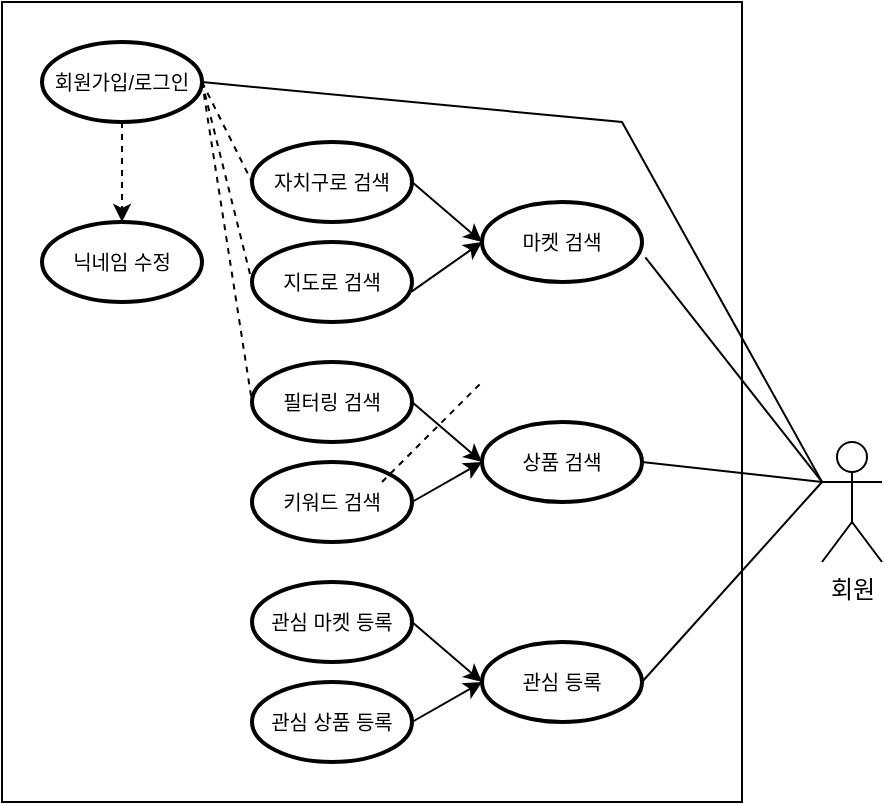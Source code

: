 <mxfile version="24.5.4" type="github">
  <diagram name="Page-1" id="piadK60WbA6z7g2CurAY">
    <mxGraphModel dx="795" dy="518" grid="1" gridSize="10" guides="1" tooltips="1" connect="1" arrows="1" fold="1" page="1" pageScale="1" pageWidth="850" pageHeight="1100" math="0" shadow="0">
      <root>
        <mxCell id="0" />
        <mxCell id="1" parent="0" />
        <mxCell id="Mvo8e3aLhk7k2C3iEwj--2" value="" style="rounded=0;whiteSpace=wrap;html=1;" vertex="1" parent="1">
          <mxGeometry x="220" width="370" height="400" as="geometry" />
        </mxCell>
        <mxCell id="Mvo8e3aLhk7k2C3iEwj--5" value="마켓 검색" style="strokeWidth=2;html=1;shape=mxgraph.flowchart.start_1;whiteSpace=wrap;fontSize=10;" vertex="1" parent="1">
          <mxGeometry x="460" y="100" width="80" height="40" as="geometry" />
        </mxCell>
        <mxCell id="Mvo8e3aLhk7k2C3iEwj--6" value="회원" style="shape=umlActor;verticalLabelPosition=bottom;verticalAlign=top;html=1;outlineConnect=0;" vertex="1" parent="1">
          <mxGeometry x="630" y="220" width="30" height="60" as="geometry" />
        </mxCell>
        <mxCell id="Mvo8e3aLhk7k2C3iEwj--9" value="상품 검색" style="strokeWidth=2;html=1;shape=mxgraph.flowchart.start_1;whiteSpace=wrap;fontSize=10;" vertex="1" parent="1">
          <mxGeometry x="460" y="210" width="80" height="40" as="geometry" />
        </mxCell>
        <mxCell id="Mvo8e3aLhk7k2C3iEwj--10" value="관심 등록" style="strokeWidth=2;html=1;shape=mxgraph.flowchart.start_1;whiteSpace=wrap;fontSize=10;" vertex="1" parent="1">
          <mxGeometry x="460" y="320" width="80" height="40" as="geometry" />
        </mxCell>
        <mxCell id="Mvo8e3aLhk7k2C3iEwj--11" value="필터링 검색" style="strokeWidth=2;html=1;shape=mxgraph.flowchart.start_1;whiteSpace=wrap;fontSize=10;" vertex="1" parent="1">
          <mxGeometry x="345" y="180" width="80" height="40" as="geometry" />
        </mxCell>
        <mxCell id="Mvo8e3aLhk7k2C3iEwj--12" value="키워드 검색" style="strokeWidth=2;html=1;shape=mxgraph.flowchart.start_1;whiteSpace=wrap;fontSize=10;" vertex="1" parent="1">
          <mxGeometry x="345" y="230" width="80" height="40" as="geometry" />
        </mxCell>
        <mxCell id="Mvo8e3aLhk7k2C3iEwj--16" value="" style="endArrow=classic;html=1;rounded=0;entryX=0;entryY=0.5;entryDx=0;entryDy=0;entryPerimeter=0;exitX=1;exitY=0.5;exitDx=0;exitDy=0;exitPerimeter=0;" edge="1" parent="1" source="Mvo8e3aLhk7k2C3iEwj--11" target="Mvo8e3aLhk7k2C3iEwj--9">
          <mxGeometry width="50" height="50" relative="1" as="geometry">
            <mxPoint x="460" y="390" as="sourcePoint" />
            <mxPoint x="430" y="320" as="targetPoint" />
          </mxGeometry>
        </mxCell>
        <mxCell id="Mvo8e3aLhk7k2C3iEwj--17" value="" style="endArrow=classic;html=1;rounded=0;entryX=0;entryY=0.5;entryDx=0;entryDy=0;entryPerimeter=0;exitX=1;exitY=0.5;exitDx=0;exitDy=0;exitPerimeter=0;" edge="1" parent="1" source="Mvo8e3aLhk7k2C3iEwj--12" target="Mvo8e3aLhk7k2C3iEwj--9">
          <mxGeometry width="50" height="50" relative="1" as="geometry">
            <mxPoint x="410" y="260" as="sourcePoint" />
            <mxPoint x="460" y="210" as="targetPoint" />
          </mxGeometry>
        </mxCell>
        <mxCell id="Mvo8e3aLhk7k2C3iEwj--24" value="회원가입/로그인" style="strokeWidth=2;html=1;shape=mxgraph.flowchart.start_1;whiteSpace=wrap;fontSize=10;" vertex="1" parent="1">
          <mxGeometry x="240" y="20" width="80" height="40" as="geometry" />
        </mxCell>
        <mxCell id="Mvo8e3aLhk7k2C3iEwj--27" value="" style="endArrow=none;html=1;rounded=0;exitX=0;exitY=0.333;exitDx=0;exitDy=0;exitPerimeter=0;entryX=1.021;entryY=0.692;entryDx=0;entryDy=0;entryPerimeter=0;" edge="1" parent="1" source="Mvo8e3aLhk7k2C3iEwj--6" target="Mvo8e3aLhk7k2C3iEwj--5">
          <mxGeometry width="50" height="50" relative="1" as="geometry">
            <mxPoint x="310" y="220" as="sourcePoint" />
            <mxPoint x="360" y="170" as="targetPoint" />
          </mxGeometry>
        </mxCell>
        <mxCell id="Mvo8e3aLhk7k2C3iEwj--28" value="" style="endArrow=none;html=1;rounded=0;entryX=1;entryY=0.5;entryDx=0;entryDy=0;entryPerimeter=0;exitX=0;exitY=0.333;exitDx=0;exitDy=0;exitPerimeter=0;" edge="1" parent="1" source="Mvo8e3aLhk7k2C3iEwj--6" target="Mvo8e3aLhk7k2C3iEwj--9">
          <mxGeometry width="50" height="50" relative="1" as="geometry">
            <mxPoint x="310" y="220" as="sourcePoint" />
            <mxPoint x="360" y="170" as="targetPoint" />
          </mxGeometry>
        </mxCell>
        <mxCell id="Mvo8e3aLhk7k2C3iEwj--29" value="" style="endArrow=none;html=1;rounded=0;entryX=0;entryY=0.333;entryDx=0;entryDy=0;entryPerimeter=0;exitX=1;exitY=0.5;exitDx=0;exitDy=0;exitPerimeter=0;" edge="1" parent="1" source="Mvo8e3aLhk7k2C3iEwj--10" target="Mvo8e3aLhk7k2C3iEwj--6">
          <mxGeometry width="50" height="50" relative="1" as="geometry">
            <mxPoint x="310" y="220" as="sourcePoint" />
            <mxPoint x="620" y="320" as="targetPoint" />
          </mxGeometry>
        </mxCell>
        <mxCell id="Mvo8e3aLhk7k2C3iEwj--32" value="관심 마켓 등록" style="strokeWidth=2;html=1;shape=mxgraph.flowchart.start_1;whiteSpace=wrap;fontSize=10;" vertex="1" parent="1">
          <mxGeometry x="345" y="290" width="80" height="40" as="geometry" />
        </mxCell>
        <mxCell id="Mvo8e3aLhk7k2C3iEwj--33" value="관심 상품 등록" style="strokeWidth=2;html=1;shape=mxgraph.flowchart.start_1;whiteSpace=wrap;fontSize=10;" vertex="1" parent="1">
          <mxGeometry x="345" y="340" width="80" height="40" as="geometry" />
        </mxCell>
        <mxCell id="Mvo8e3aLhk7k2C3iEwj--34" value="" style="endArrow=classic;html=1;rounded=0;exitX=1;exitY=0.5;exitDx=0;exitDy=0;exitPerimeter=0;entryX=0;entryY=0.5;entryDx=0;entryDy=0;entryPerimeter=0;" edge="1" parent="1" source="Mvo8e3aLhk7k2C3iEwj--32" target="Mvo8e3aLhk7k2C3iEwj--10">
          <mxGeometry width="50" height="50" relative="1" as="geometry">
            <mxPoint x="360" y="300" as="sourcePoint" />
            <mxPoint x="410" y="250" as="targetPoint" />
          </mxGeometry>
        </mxCell>
        <mxCell id="Mvo8e3aLhk7k2C3iEwj--35" value="" style="endArrow=classic;html=1;rounded=0;exitX=1;exitY=0.5;exitDx=0;exitDy=0;exitPerimeter=0;entryX=0;entryY=0.5;entryDx=0;entryDy=0;entryPerimeter=0;" edge="1" parent="1" source="Mvo8e3aLhk7k2C3iEwj--33" target="Mvo8e3aLhk7k2C3iEwj--10">
          <mxGeometry width="50" height="50" relative="1" as="geometry">
            <mxPoint x="360" y="300" as="sourcePoint" />
            <mxPoint x="410" y="250" as="targetPoint" />
          </mxGeometry>
        </mxCell>
        <mxCell id="Mvo8e3aLhk7k2C3iEwj--36" value="닉네임 수정" style="strokeWidth=2;html=1;shape=mxgraph.flowchart.start_1;whiteSpace=wrap;fontSize=10;" vertex="1" parent="1">
          <mxGeometry x="240" y="110" width="80" height="40" as="geometry" />
        </mxCell>
        <mxCell id="Mvo8e3aLhk7k2C3iEwj--38" value="" style="endArrow=none;html=1;rounded=0;exitX=1;exitY=0.5;exitDx=0;exitDy=0;exitPerimeter=0;" edge="1" parent="1" source="Mvo8e3aLhk7k2C3iEwj--24">
          <mxGeometry width="50" height="50" relative="1" as="geometry">
            <mxPoint x="360" y="300" as="sourcePoint" />
            <mxPoint x="630" y="240" as="targetPoint" />
            <Array as="points">
              <mxPoint x="530" y="60" />
            </Array>
          </mxGeometry>
        </mxCell>
        <mxCell id="Mvo8e3aLhk7k2C3iEwj--40" value="자치구로 검색" style="strokeWidth=2;html=1;shape=mxgraph.flowchart.start_1;whiteSpace=wrap;fontSize=10;" vertex="1" parent="1">
          <mxGeometry x="345" y="70" width="80" height="40" as="geometry" />
        </mxCell>
        <mxCell id="Mvo8e3aLhk7k2C3iEwj--41" value="지도로 검색" style="strokeWidth=2;html=1;shape=mxgraph.flowchart.start_1;whiteSpace=wrap;fontSize=10;" vertex="1" parent="1">
          <mxGeometry x="345" y="120" width="80" height="40" as="geometry" />
        </mxCell>
        <mxCell id="Mvo8e3aLhk7k2C3iEwj--42" value="" style="endArrow=classic;html=1;rounded=0;exitX=1;exitY=0.5;exitDx=0;exitDy=0;exitPerimeter=0;entryX=0;entryY=0.5;entryDx=0;entryDy=0;entryPerimeter=0;" edge="1" parent="1" source="Mvo8e3aLhk7k2C3iEwj--40" target="Mvo8e3aLhk7k2C3iEwj--5">
          <mxGeometry width="50" height="50" relative="1" as="geometry">
            <mxPoint x="360" y="190" as="sourcePoint" />
            <mxPoint x="410" y="140" as="targetPoint" />
          </mxGeometry>
        </mxCell>
        <mxCell id="Mvo8e3aLhk7k2C3iEwj--43" value="" style="endArrow=classic;html=1;rounded=0;entryX=0;entryY=0.5;entryDx=0;entryDy=0;entryPerimeter=0;exitX=0.997;exitY=0.62;exitDx=0;exitDy=0;exitPerimeter=0;" edge="1" parent="1" source="Mvo8e3aLhk7k2C3iEwj--41" target="Mvo8e3aLhk7k2C3iEwj--5">
          <mxGeometry width="50" height="50" relative="1" as="geometry">
            <mxPoint x="360" y="190" as="sourcePoint" />
            <mxPoint x="410" y="140" as="targetPoint" />
          </mxGeometry>
        </mxCell>
        <mxCell id="Mvo8e3aLhk7k2C3iEwj--44" value="" style="endArrow=none;dashed=1;html=1;rounded=0;exitX=1;exitY=0.5;exitDx=0;exitDy=0;exitPerimeter=0;entryX=0;entryY=0.5;entryDx=0;entryDy=0;entryPerimeter=0;" edge="1" parent="1" source="Mvo8e3aLhk7k2C3iEwj--24" target="Mvo8e3aLhk7k2C3iEwj--40">
          <mxGeometry width="50" height="50" relative="1" as="geometry">
            <mxPoint x="360" y="210" as="sourcePoint" />
            <mxPoint x="350" y="80" as="targetPoint" />
          </mxGeometry>
        </mxCell>
        <mxCell id="Mvo8e3aLhk7k2C3iEwj--45" value="" style="endArrow=none;dashed=1;html=1;rounded=0;exitX=1;exitY=0.5;exitDx=0;exitDy=0;exitPerimeter=0;entryX=0;entryY=0.5;entryDx=0;entryDy=0;entryPerimeter=0;" edge="1" parent="1" source="Mvo8e3aLhk7k2C3iEwj--24" target="Mvo8e3aLhk7k2C3iEwj--41">
          <mxGeometry width="50" height="50" relative="1" as="geometry">
            <mxPoint x="360" y="210" as="sourcePoint" />
            <mxPoint x="410" y="160" as="targetPoint" />
          </mxGeometry>
        </mxCell>
        <mxCell id="Mvo8e3aLhk7k2C3iEwj--46" value="" style="html=1;labelBackgroundColor=#ffffff;startArrow=none;startFill=0;startSize=6;endArrow=classic;endFill=1;endSize=6;jettySize=auto;orthogonalLoop=1;strokeWidth=1;dashed=1;fontSize=14;rounded=0;exitX=0.5;exitY=1;exitDx=0;exitDy=0;exitPerimeter=0;" edge="1" parent="1" source="Mvo8e3aLhk7k2C3iEwj--24" target="Mvo8e3aLhk7k2C3iEwj--36">
          <mxGeometry width="60" height="60" relative="1" as="geometry">
            <mxPoint x="320" y="190" as="sourcePoint" />
            <mxPoint x="380" y="130" as="targetPoint" />
          </mxGeometry>
        </mxCell>
        <mxCell id="Mvo8e3aLhk7k2C3iEwj--47" value="" style="endArrow=none;dashed=1;html=1;rounded=0;entryX=0;entryY=0.5;entryDx=0;entryDy=0;entryPerimeter=0;" edge="1" parent="1" target="Mvo8e3aLhk7k2C3iEwj--11">
          <mxGeometry width="50" height="50" relative="1" as="geometry">
            <mxPoint x="320" y="40" as="sourcePoint" />
            <mxPoint x="460" y="190" as="targetPoint" />
          </mxGeometry>
        </mxCell>
        <mxCell id="Mvo8e3aLhk7k2C3iEwj--48" value="" style="endArrow=none;dashed=1;html=1;rounded=0;" edge="1" parent="1">
          <mxGeometry width="50" height="50" relative="1" as="geometry">
            <mxPoint x="410" y="240" as="sourcePoint" />
            <mxPoint x="460" y="190" as="targetPoint" />
          </mxGeometry>
        </mxCell>
      </root>
    </mxGraphModel>
  </diagram>
</mxfile>
